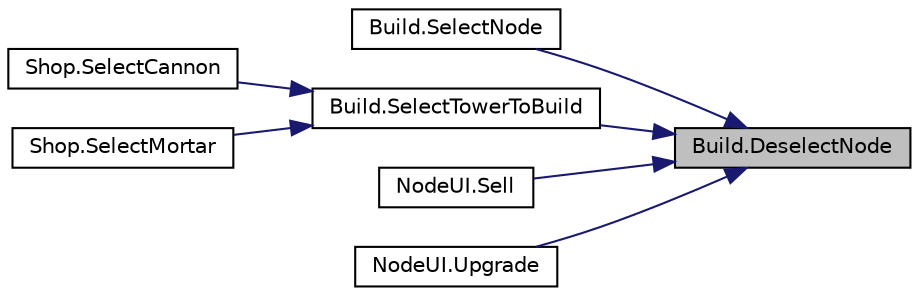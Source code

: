 digraph "Build.DeselectNode"
{
 // LATEX_PDF_SIZE
  edge [fontname="Helvetica",fontsize="10",labelfontname="Helvetica",labelfontsize="10"];
  node [fontname="Helvetica",fontsize="10",shape=record];
  rankdir="RL";
  Node1 [label="Build.DeselectNode",height=0.2,width=0.4,color="black", fillcolor="grey75", style="filled", fontcolor="black",tooltip=" "];
  Node1 -> Node2 [dir="back",color="midnightblue",fontsize="10",style="solid",fontname="Helvetica"];
  Node2 [label="Build.SelectNode",height=0.2,width=0.4,color="black", fillcolor="white", style="filled",URL="$class_build.html#a6b8acc67b8888696cd8cc8912f5180a2",tooltip=" "];
  Node1 -> Node3 [dir="back",color="midnightblue",fontsize="10",style="solid",fontname="Helvetica"];
  Node3 [label="Build.SelectTowerToBuild",height=0.2,width=0.4,color="black", fillcolor="white", style="filled",URL="$class_build.html#a27c37f400cd4eb1175267266aa968932",tooltip=" "];
  Node3 -> Node4 [dir="back",color="midnightblue",fontsize="10",style="solid",fontname="Helvetica"];
  Node4 [label="Shop.SelectCannon",height=0.2,width=0.4,color="black", fillcolor="white", style="filled",URL="$class_shop.html#a97404e9d4c2065fc6d6b478a42e6d679",tooltip=" "];
  Node3 -> Node5 [dir="back",color="midnightblue",fontsize="10",style="solid",fontname="Helvetica"];
  Node5 [label="Shop.SelectMortar",height=0.2,width=0.4,color="black", fillcolor="white", style="filled",URL="$class_shop.html#acdb3964548d987970f2707f51ee94759",tooltip=" "];
  Node1 -> Node6 [dir="back",color="midnightblue",fontsize="10",style="solid",fontname="Helvetica"];
  Node6 [label="NodeUI.Sell",height=0.2,width=0.4,color="black", fillcolor="white", style="filled",URL="$class_node_u_i.html#a3cf94e06d8487a629ddbb01c3ff57753",tooltip=" "];
  Node1 -> Node7 [dir="back",color="midnightblue",fontsize="10",style="solid",fontname="Helvetica"];
  Node7 [label="NodeUI.Upgrade",height=0.2,width=0.4,color="black", fillcolor="white", style="filled",URL="$class_node_u_i.html#a55f989bf1b4231d76dd2dfc281962982",tooltip=" "];
}
